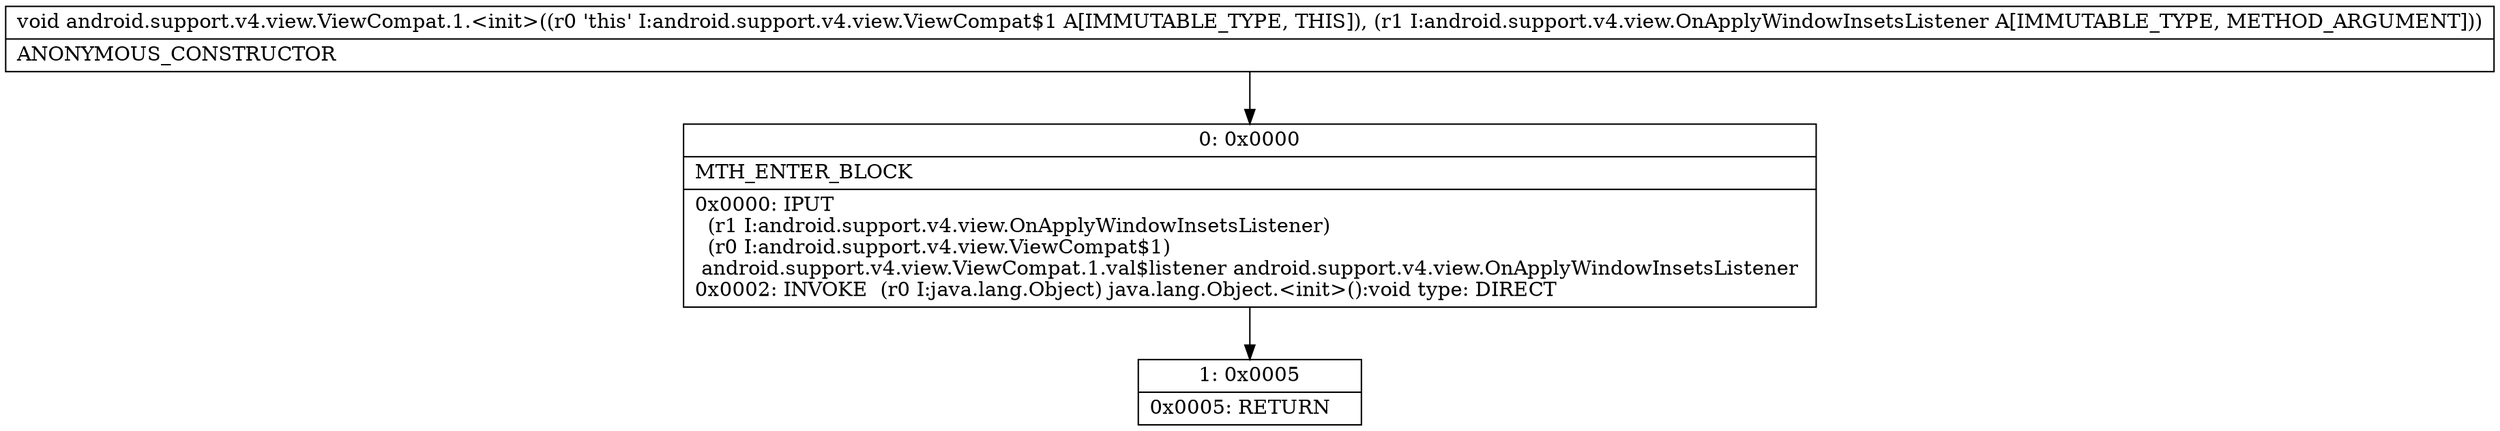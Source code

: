 digraph "CFG forandroid.support.v4.view.ViewCompat.1.\<init\>(Landroid\/support\/v4\/view\/OnApplyWindowInsetsListener;)V" {
Node_0 [shape=record,label="{0\:\ 0x0000|MTH_ENTER_BLOCK\l|0x0000: IPUT  \l  (r1 I:android.support.v4.view.OnApplyWindowInsetsListener)\l  (r0 I:android.support.v4.view.ViewCompat$1)\l android.support.v4.view.ViewCompat.1.val$listener android.support.v4.view.OnApplyWindowInsetsListener \l0x0002: INVOKE  (r0 I:java.lang.Object) java.lang.Object.\<init\>():void type: DIRECT \l}"];
Node_1 [shape=record,label="{1\:\ 0x0005|0x0005: RETURN   \l}"];
MethodNode[shape=record,label="{void android.support.v4.view.ViewCompat.1.\<init\>((r0 'this' I:android.support.v4.view.ViewCompat$1 A[IMMUTABLE_TYPE, THIS]), (r1 I:android.support.v4.view.OnApplyWindowInsetsListener A[IMMUTABLE_TYPE, METHOD_ARGUMENT]))  | ANONYMOUS_CONSTRUCTOR\l}"];
MethodNode -> Node_0;
Node_0 -> Node_1;
}

